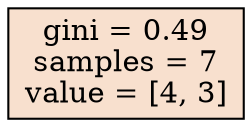 digraph Tree {
node [shape=box, style="filled", color="black"] ;
0 [label="gini = 0.49\nsamples = 7\nvalue = [4, 3]", fillcolor="#f8e0ce"] ;
}